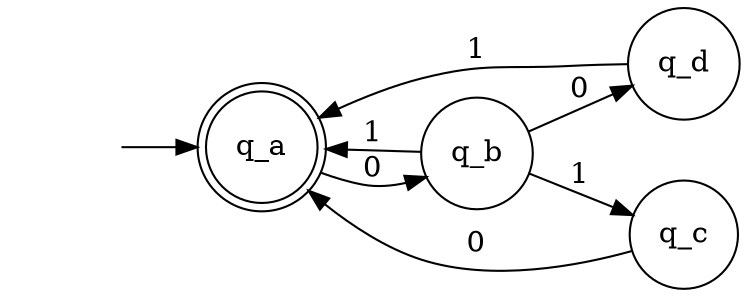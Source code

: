 digraph automata {
    rankdir=LR;
    node [shape=circle];
    edge [style=">=stealth',shorten >=1pt"];
    q_a -> q_b [label="0"];
    q_b -> q_d [label="0"];
    q_b -> q_a [label="1"];
    q_b -> q_c [label="1"];
    q_c -> q_a [label="0"];
    q_d -> q_a [label="1"];
    start [shape=plaintext,label=" "];
    start->q_a;
    q_a [shape=doublecircle];
}

